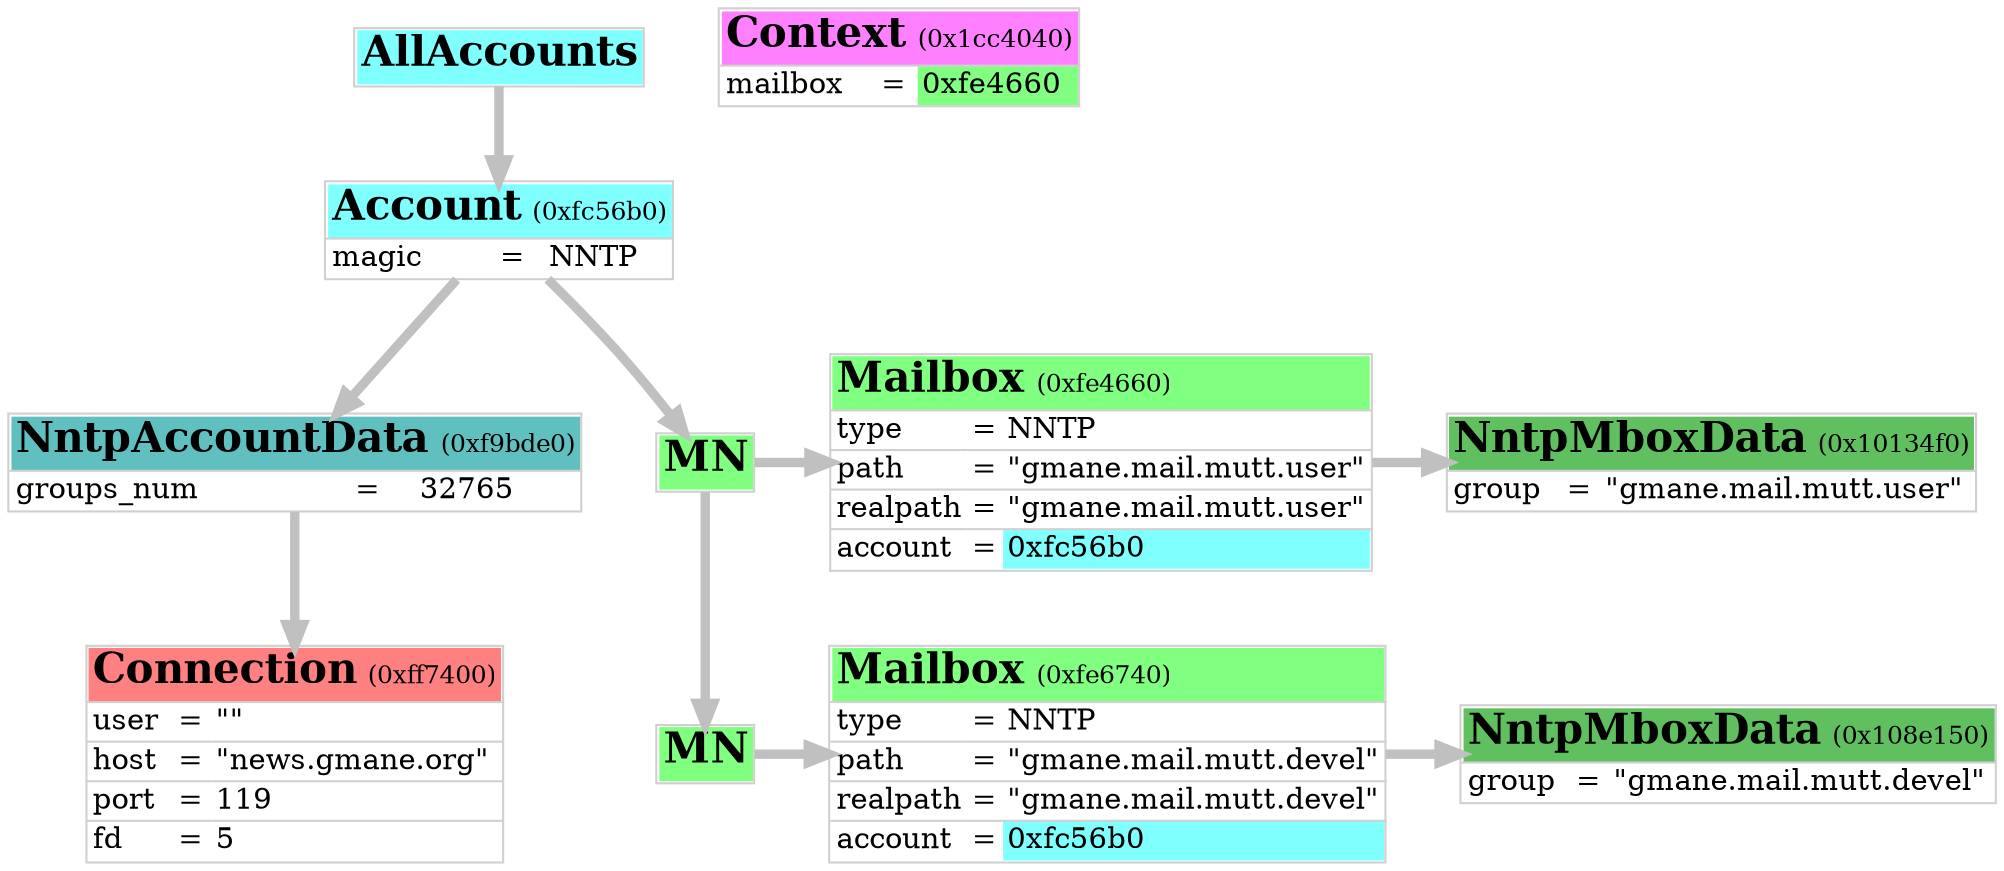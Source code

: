 digraph neomutt
{

	graph [
		rankdir="TB"
		nodesep="0.5"
		ranksep="0.5"
	];

	node [
		shape="plain"
	];

	edge [
		penwidth="4.5"
		arrowsize="1.0"
		color="#c0c0c0"
	];

	obj_0x56af30 [
		label=<<table cellspacing="0" border="1" rows="*" color="#d0d0d0">
		<tr>
			<td border="0" bgcolor="#80ffff" port="top"><font color="#000000" point-size="20"><b>AllAccounts</b></font></td>
		</tr>
		</table>>
	];

	obj_0xfc56b0 [
		label=<<table cellspacing="0" border="1" rows="*" color="#d0d0d0">
		<tr>
			<td border="0" align="left" bgcolor="#80ffff" port="top" colspan="3"><font color="#000000" point-size="20"><b>Account</b></font> <font point-size="12">(0xfc56b0)</font></td>
		</tr>
		<tr>
			<td border="0" align="left">magic</td>
			<td border="0">=</td>
			<td border="0" align="left">NNTP</td>
		</tr>
		</table>>
	];

	obj_0xf9bde0 [
		label=<<table cellspacing="0" border="1" rows="*" color="#d0d0d0">
		<tr>
			<td border="0" align="left" bgcolor="#60c0c0" port="top" colspan="3"><font color="#000000" point-size="20"><b>NntpAccountData</b></font> <font point-size="12">(0xf9bde0)</font></td>
		</tr>
		<tr>
			<td border="0" align="left">groups_num</td>
			<td border="0">=</td>
			<td border="0" align="left">32765</td>
		</tr>
		</table>>
	];

	obj_0xff7400 [
		label=<<table cellspacing="0" border="1" rows="*" color="#d0d0d0">
		<tr>
			<td border="0" align="left" bgcolor="#ff8080" port="top" colspan="3"><font color="#000000" point-size="20"><b>Connection</b></font> <font point-size="12">(0xff7400)</font></td>
		</tr>
		<tr>
			<td border="0" align="left">user</td>
			<td border="0">=</td>
			<td border="0" align="left">""</td>
		</tr>
		<tr>
			<td border="0" align="left">host</td>
			<td border="0">=</td>
			<td border="0" align="left">"news.gmane.org"</td>
		</tr>
		<tr>
			<td border="0" align="left">port</td>
			<td border="0">=</td>
			<td border="0" align="left">119</td>
		</tr>
		<tr>
			<td border="0" align="left">fd</td>
			<td border="0">=</td>
			<td border="0" align="left">5</td>
		</tr>
		</table>>
	];

	obj_0xfc56f0 [
		label=<<table cellspacing="0" border="1" rows="*" color="#d0d0d0">
		<tr>
			<td border="0" bgcolor="#80ff80" port="top"><font color="#000000" point-size="20"><b>MN</b></font></td>
		</tr>
		</table>>
	];

	obj_0xfe4660 [
		label=<<table cellspacing="0" border="1" rows="*" color="#d0d0d0">
		<tr>
			<td border="0" align="left" bgcolor="#80ff80" port="top" colspan="3"><font color="#000000" point-size="20"><b>Mailbox</b></font> <font point-size="12">(0xfe4660)</font></td>
		</tr>
		<tr>
			<td border="0" align="left">type</td>
			<td border="0">=</td>
			<td border="0" align="left">NNTP</td>
		</tr>
		<tr>
			<td border="0" align="left">path</td>
			<td border="0">=</td>
			<td border="0" align="left">"gmane.mail.mutt.user"</td>
		</tr>
		<tr>
			<td border="0" align="left">realpath</td>
			<td border="0">=</td>
			<td border="0" align="left">"gmane.mail.mutt.user"</td>
		</tr>
		<tr>
			<td border="0" align="left">account</td>
			<td border="0">=</td>
			<td border="0" align="left" bgcolor="#80ffff">0xfc56b0</td>
		</tr>
		</table>>
	];

	obj_0x10134f0 [
		label=<<table cellspacing="0" border="1" rows="*" color="#d0d0d0">
		<tr>
			<td border="0" align="left" bgcolor="#60c060" port="top" colspan="3"><font color="#000000" point-size="20"><b>NntpMboxData</b></font> <font point-size="12">(0x10134f0)</font></td>
		</tr>
		<tr>
			<td border="0" align="left">group</td>
			<td border="0">=</td>
			<td border="0" align="left">"gmane.mail.mutt.user"</td>
		</tr>
		</table>>
	];

	obj_0xefec80 [
		label=<<table cellspacing="0" border="1" rows="*" color="#d0d0d0">
		<tr>
			<td border="0" bgcolor="#80ff80" port="top"><font color="#000000" point-size="20"><b>MN</b></font></td>
		</tr>
		</table>>
	];

	obj_0xfe6740 [
		label=<<table cellspacing="0" border="1" rows="*" color="#d0d0d0">
		<tr>
			<td border="0" align="left" bgcolor="#80ff80" port="top" colspan="3"><font color="#000000" point-size="20"><b>Mailbox</b></font> <font point-size="12">(0xfe6740)</font></td>
		</tr>
		<tr>
			<td border="0" align="left">type</td>
			<td border="0">=</td>
			<td border="0" align="left">NNTP</td>
		</tr>
		<tr>
			<td border="0" align="left">path</td>
			<td border="0">=</td>
			<td border="0" align="left">"gmane.mail.mutt.devel"</td>
		</tr>
		<tr>
			<td border="0" align="left">realpath</td>
			<td border="0">=</td>
			<td border="0" align="left">"gmane.mail.mutt.devel"</td>
		</tr>
		<tr>
			<td border="0" align="left">account</td>
			<td border="0">=</td>
			<td border="0" align="left" bgcolor="#80ffff">0xfc56b0</td>
		</tr>
		</table>>
	];

	obj_0x108e150 [
		label=<<table cellspacing="0" border="1" rows="*" color="#d0d0d0">
		<tr>
			<td border="0" align="left" bgcolor="#60c060" port="top" colspan="3"><font color="#000000" point-size="20"><b>NntpMboxData</b></font> <font point-size="12">(0x108e150)</font></td>
		</tr>
		<tr>
			<td border="0" align="left">group</td>
			<td border="0">=</td>
			<td border="0" align="left">"gmane.mail.mutt.devel"</td>
		</tr>
		</table>>
	];

	obj_0x1cc4040 [
		label=<<table cellspacing="0" border="1" rows="*" color="#d0d0d0">
		<tr>
			<td border="0" align="left" bgcolor="#ff80ff" port="top" colspan="3"><font color="#000000" point-size="20"><b>Context</b></font> <font point-size="12">(0x1cc4040)</font></td>
		</tr>
		<tr>
			<td border="0" align="left">mailbox</td>
			<td border="0">=</td>
			<td border="0" align="left" bgcolor="#80ff80">0xfe4660</td>
		</tr>
		</table>>
	];

	{ rank=same obj_0x1cc4040 obj_0x56af30 }
	{ rank=same obj_0xfc56b0 }

	obj_0x56af30 -> obj_0xfc56b0 [  edgetooltip="AllAccounts->first" ];
	obj_0xf9bde0 -> obj_0xff7400 [  edgetooltip="NntpAccountData->conn" ];
	obj_0xfc56b0 -> obj_0xf9bde0 [  edgetooltip="Account->adata" ];
	obj_0xfc56b0 -> obj_0xfc56f0 [  edgetooltip="Account->mailboxes" ];
	obj_0xfe4660 -> obj_0x10134f0 [  edgetooltip="Mailbox->mdata" ];
	obj_0xfc56f0 -> obj_0xfe4660 [  edgetooltip="MailboxNode->m" ];
	{ rank=same obj_0xfc56f0 obj_0xfe4660 obj_0x10134f0 };
	obj_0xfe6740 -> obj_0x108e150 [  edgetooltip="Mailbox->mdata" ];
	obj_0xefec80 -> obj_0xfe6740 [  edgetooltip="MailboxNode->m" ];
	{ rank=same obj_0xefec80 obj_0xfe6740 obj_0x108e150 };
	obj_0xfc56f0 -> obj_0xefec80 [  edgetooltip="MailboxNode->next" ];

}
